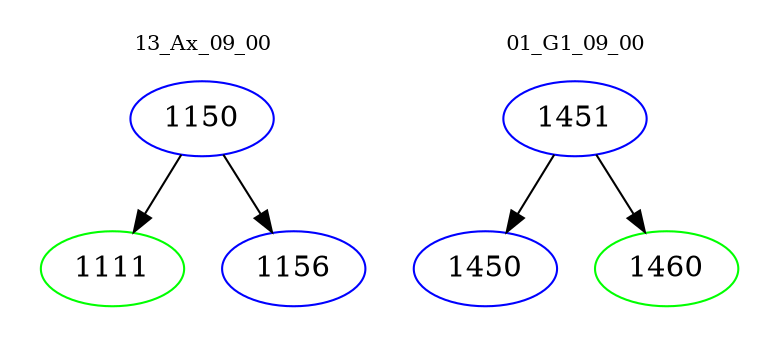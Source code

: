 digraph{
subgraph cluster_0 {
color = white
label = "13_Ax_09_00";
fontsize=10;
T0_1150 [label="1150", color="blue"]
T0_1150 -> T0_1111 [color="black"]
T0_1111 [label="1111", color="green"]
T0_1150 -> T0_1156 [color="black"]
T0_1156 [label="1156", color="blue"]
}
subgraph cluster_1 {
color = white
label = "01_G1_09_00";
fontsize=10;
T1_1451 [label="1451", color="blue"]
T1_1451 -> T1_1450 [color="black"]
T1_1450 [label="1450", color="blue"]
T1_1451 -> T1_1460 [color="black"]
T1_1460 [label="1460", color="green"]
}
}

